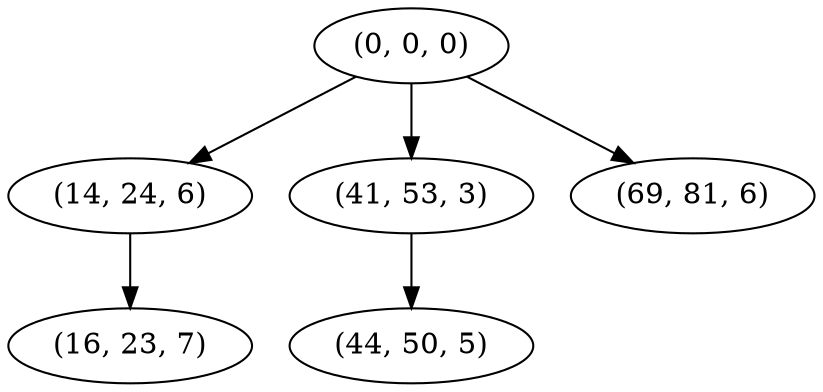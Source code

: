 digraph tree {
    "(0, 0, 0)";
    "(14, 24, 6)";
    "(16, 23, 7)";
    "(41, 53, 3)";
    "(44, 50, 5)";
    "(69, 81, 6)";
    "(0, 0, 0)" -> "(14, 24, 6)";
    "(0, 0, 0)" -> "(41, 53, 3)";
    "(0, 0, 0)" -> "(69, 81, 6)";
    "(14, 24, 6)" -> "(16, 23, 7)";
    "(41, 53, 3)" -> "(44, 50, 5)";
}
